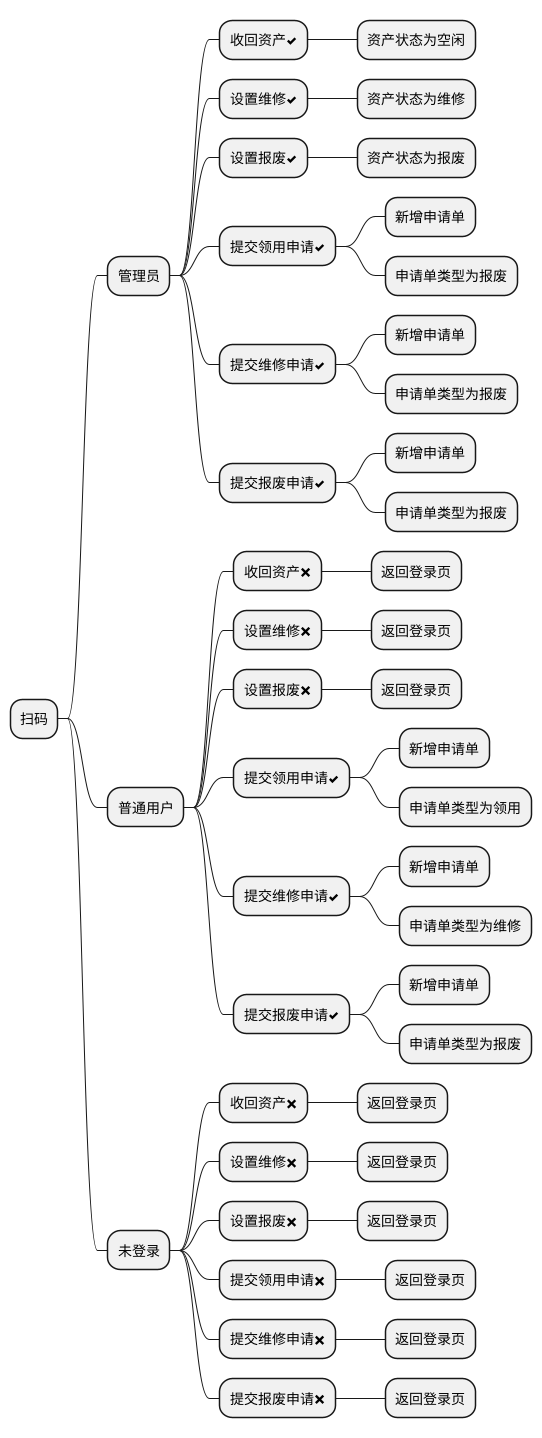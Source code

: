 @startmindmap
* 扫码
** 管理员
*** 收回资产<&check>
**** 资产状态为空闲
*** 设置维修<&check>
**** 资产状态为维修
*** 设置报废<&check>
**** 资产状态为报废
*** 提交领用申请<&check>
**** 新增申请单
**** 申请单类型为报废
*** 提交维修申请<&check>
**** 新增申请单
**** 申请单类型为报废
*** 提交报废申请<&check>
**** 新增申请单
**** 申请单类型为报废

** 普通用户
*** 收回资产<&x>
**** 返回登录页
*** 设置维修<&x>
**** 返回登录页
*** 设置报废<&x>
**** 返回登录页
*** 提交领用申请<&check>
**** 新增申请单
**** 申请单类型为领用
*** 提交维修申请<&check>
**** 新增申请单
**** 申请单类型为维修
*** 提交报废申请<&check>
**** 新增申请单
**** 申请单类型为报废

** 未登录
*** 收回资产<&x>
**** 返回登录页
*** 设置维修<&x>
**** 返回登录页
*** 设置报废<&x>
**** 返回登录页
*** 提交领用申请<&x>
**** 返回登录页
*** 提交维修申请<&x>
**** 返回登录页
*** 提交报废申请<&x>
**** 返回登录页
@endmindmap